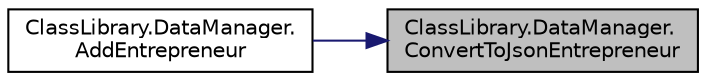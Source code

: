 digraph "ClassLibrary.DataManager.ConvertToJsonEntrepreneur"
{
 // INTERACTIVE_SVG=YES
 // LATEX_PDF_SIZE
  edge [fontname="Helvetica",fontsize="10",labelfontname="Helvetica",labelfontsize="10"];
  node [fontname="Helvetica",fontsize="10",shape=record];
  rankdir="RL";
  Node1 [label="ClassLibrary.DataManager.\lConvertToJsonEntrepreneur",height=0.2,width=0.4,color="black", fillcolor="grey75", style="filled", fontcolor="black",tooltip="Convierte los datos de Entrepreneur a Json"];
  Node1 -> Node2 [dir="back",color="midnightblue",fontsize="10",style="solid",fontname="Helvetica"];
  Node2 [label="ClassLibrary.DataManager.\lAddEntrepreneur",height=0.2,width=0.4,color="black", fillcolor="white", style="filled",URL="$classClassLibrary_1_1DataManager.html#a4a6f92c811b5d5830481f906616eca78",tooltip="Agrega emprendedores a la lista"];
}
